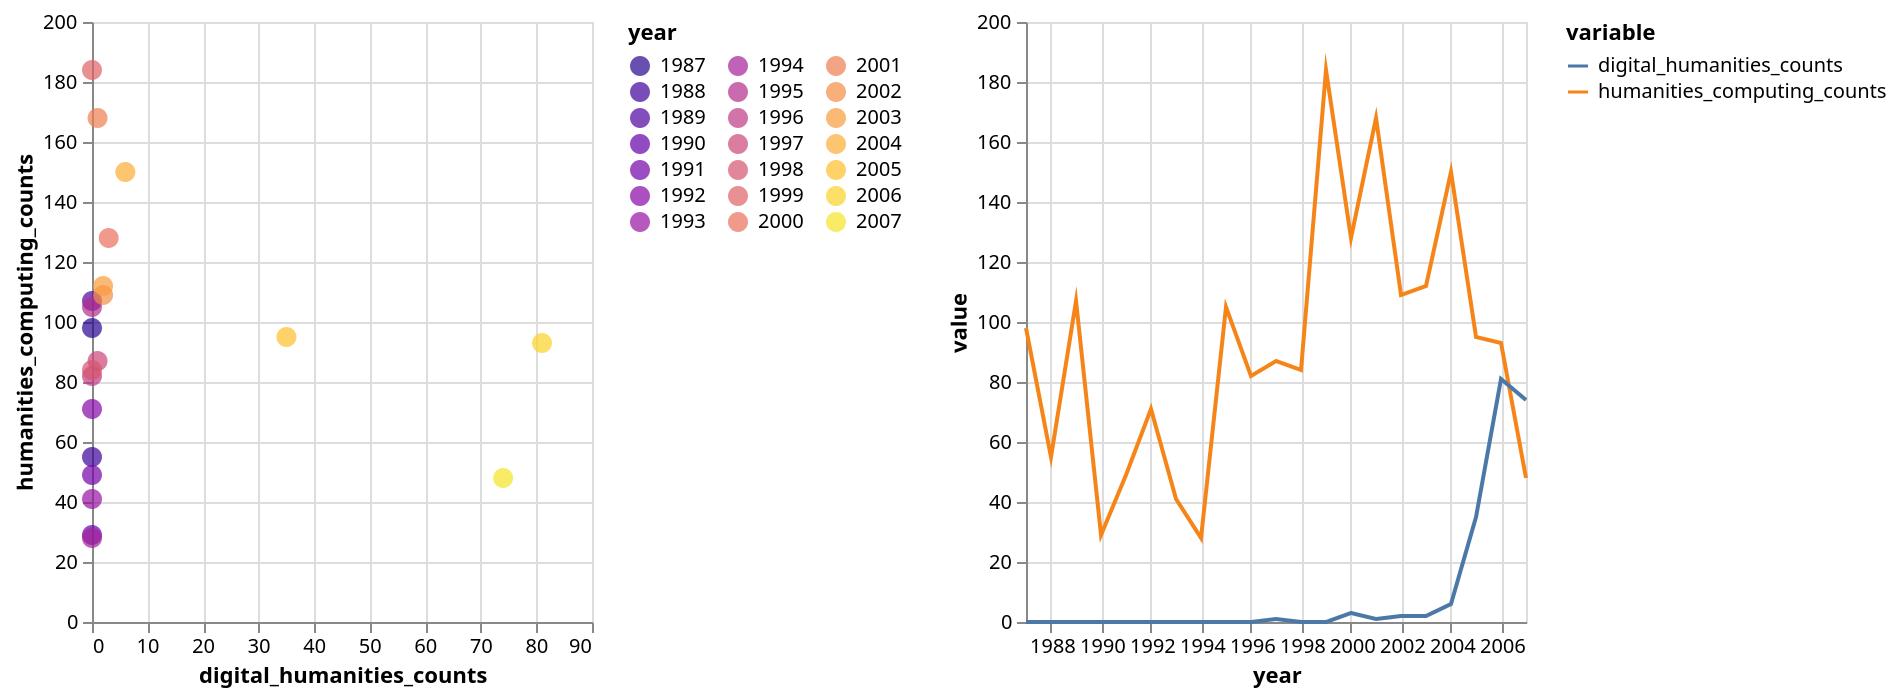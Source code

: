 {
  "config": {"view": {"continuousWidth": 400, "continuousHeight": 300}},
  "hconcat": [
    {
      "data": {"name": "data-a35cd4f1cf3964de26f740fa89d58843"},
      "mark": {"type": "circle", "size": 100},
      "encoding": {
        "color": {
          "type": "ordinal",
          "field": "year",
          "legend": {"columns": 3, "symbolLimit": 0},
          "scale": {"scheme": "plasma"}
        },
        "x": {"type": "quantitative", "field": "digital_humanities_counts"},
        "y": {"type": "quantitative", "field": "humanities_computing_counts"}
      },
      "width": 250
    },
    {
      "data": {"name": "data-da521bd453e5e0e45ab1db34fdfb3de8"},
      "mark": "line",
      "encoding": {
        "color": {"type": "nominal", "field": "variable"},
        "x": {"type": "temporal", "field": "year"},
        "y": {"type": "quantitative", "field": "value"}
      },
      "width": 250
    }
  ],
  "resolve": {"scale": {"color": "independent"}},
  "$schema": "https://vega.github.io/schema/vega-lite/v4.8.1.json",
  "datasets": {
    "data-a35cd4f1cf3964de26f740fa89d58843": [
      {
        "digital_humanities_counts": 0,
        "humanities_computing_counts": 98,
        "year": "1987"
      },
      {
        "digital_humanities_counts": 0,
        "humanities_computing_counts": 55,
        "year": "1988"
      },
      {
        "digital_humanities_counts": 0,
        "humanities_computing_counts": 107,
        "year": "1989"
      },
      {
        "digital_humanities_counts": 0,
        "humanities_computing_counts": 29,
        "year": "1990"
      },
      {
        "digital_humanities_counts": 0,
        "humanities_computing_counts": 49,
        "year": "1991"
      },
      {
        "digital_humanities_counts": 0,
        "humanities_computing_counts": 71,
        "year": "1992"
      },
      {
        "digital_humanities_counts": 0,
        "humanities_computing_counts": 41,
        "year": "1993"
      },
      {
        "digital_humanities_counts": 0,
        "humanities_computing_counts": 28,
        "year": "1994"
      },
      {
        "digital_humanities_counts": 0,
        "humanities_computing_counts": 105,
        "year": "1995"
      },
      {
        "digital_humanities_counts": 0,
        "humanities_computing_counts": 82,
        "year": "1996"
      },
      {
        "digital_humanities_counts": 1,
        "humanities_computing_counts": 87,
        "year": "1997"
      },
      {
        "digital_humanities_counts": 0,
        "humanities_computing_counts": 84,
        "year": "1998"
      },
      {
        "digital_humanities_counts": 0,
        "humanities_computing_counts": 184,
        "year": "1999"
      },
      {
        "digital_humanities_counts": 3,
        "humanities_computing_counts": 128,
        "year": "2000"
      },
      {
        "digital_humanities_counts": 1,
        "humanities_computing_counts": 168,
        "year": "2001"
      },
      {
        "digital_humanities_counts": 2,
        "humanities_computing_counts": 109,
        "year": "2002"
      },
      {
        "digital_humanities_counts": 2,
        "humanities_computing_counts": 112,
        "year": "2003"
      },
      {
        "digital_humanities_counts": 6,
        "humanities_computing_counts": 150,
        "year": "2004"
      },
      {
        "digital_humanities_counts": 35,
        "humanities_computing_counts": 95,
        "year": "2005"
      },
      {
        "digital_humanities_counts": 81,
        "humanities_computing_counts": 93,
        "year": "2006"
      },
      {
        "digital_humanities_counts": 74,
        "humanities_computing_counts": 48,
        "year": "2007"
      }
    ],
    "data-da521bd453e5e0e45ab1db34fdfb3de8": [
      {
        "dates": "1987-1988",
        "variable": "humanities_computing_counts",
        "value": 98,
        "year": "1987"
      },
      {
        "dates": "1988-1989",
        "variable": "humanities_computing_counts",
        "value": 55,
        "year": "1988"
      },
      {
        "dates": "1989-1990",
        "variable": "humanities_computing_counts",
        "value": 107,
        "year": "1989"
      },
      {
        "dates": "1990-1991",
        "variable": "humanities_computing_counts",
        "value": 29,
        "year": "1990"
      },
      {
        "dates": "1991-1992",
        "variable": "humanities_computing_counts",
        "value": 49,
        "year": "1991"
      },
      {
        "dates": "1992-1993",
        "variable": "humanities_computing_counts",
        "value": 71,
        "year": "1992"
      },
      {
        "dates": "1993-1994",
        "variable": "humanities_computing_counts",
        "value": 41,
        "year": "1993"
      },
      {
        "dates": "1994-1995",
        "variable": "humanities_computing_counts",
        "value": 28,
        "year": "1994"
      },
      {
        "dates": "1995-1996",
        "variable": "humanities_computing_counts",
        "value": 105,
        "year": "1995"
      },
      {
        "dates": "1996-1997",
        "variable": "humanities_computing_counts",
        "value": 82,
        "year": "1996"
      },
      {
        "dates": "1997-1998",
        "variable": "humanities_computing_counts",
        "value": 87,
        "year": "1997"
      },
      {
        "dates": "1998-1999",
        "variable": "humanities_computing_counts",
        "value": 84,
        "year": "1998"
      },
      {
        "dates": "1999-2000",
        "variable": "humanities_computing_counts",
        "value": 184,
        "year": "1999"
      },
      {
        "dates": "2000-2001",
        "variable": "humanities_computing_counts",
        "value": 128,
        "year": "2000"
      },
      {
        "dates": "2001-2002",
        "variable": "humanities_computing_counts",
        "value": 168,
        "year": "2001"
      },
      {
        "dates": "2002-2003",
        "variable": "humanities_computing_counts",
        "value": 109,
        "year": "2002"
      },
      {
        "dates": "2003-2004",
        "variable": "humanities_computing_counts",
        "value": 112,
        "year": "2003"
      },
      {
        "dates": "2004-2005",
        "variable": "humanities_computing_counts",
        "value": 150,
        "year": "2004"
      },
      {
        "dates": "2005-2006",
        "variable": "humanities_computing_counts",
        "value": 95,
        "year": "2005"
      },
      {
        "dates": "2006-2007",
        "variable": "humanities_computing_counts",
        "value": 93,
        "year": "2006"
      },
      {
        "dates": "2007-2008",
        "variable": "humanities_computing_counts",
        "value": 48,
        "year": "2007"
      },
      {
        "dates": "1987-1988",
        "variable": "digital_humanities_counts",
        "value": 0,
        "year": "1987"
      },
      {
        "dates": "1988-1989",
        "variable": "digital_humanities_counts",
        "value": 0,
        "year": "1988"
      },
      {
        "dates": "1989-1990",
        "variable": "digital_humanities_counts",
        "value": 0,
        "year": "1989"
      },
      {
        "dates": "1990-1991",
        "variable": "digital_humanities_counts",
        "value": 0,
        "year": "1990"
      },
      {
        "dates": "1991-1992",
        "variable": "digital_humanities_counts",
        "value": 0,
        "year": "1991"
      },
      {
        "dates": "1992-1993",
        "variable": "digital_humanities_counts",
        "value": 0,
        "year": "1992"
      },
      {
        "dates": "1993-1994",
        "variable": "digital_humanities_counts",
        "value": 0,
        "year": "1993"
      },
      {
        "dates": "1994-1995",
        "variable": "digital_humanities_counts",
        "value": 0,
        "year": "1994"
      },
      {
        "dates": "1995-1996",
        "variable": "digital_humanities_counts",
        "value": 0,
        "year": "1995"
      },
      {
        "dates": "1996-1997",
        "variable": "digital_humanities_counts",
        "value": 0,
        "year": "1996"
      },
      {
        "dates": "1997-1998",
        "variable": "digital_humanities_counts",
        "value": 1,
        "year": "1997"
      },
      {
        "dates": "1998-1999",
        "variable": "digital_humanities_counts",
        "value": 0,
        "year": "1998"
      },
      {
        "dates": "1999-2000",
        "variable": "digital_humanities_counts",
        "value": 0,
        "year": "1999"
      },
      {
        "dates": "2000-2001",
        "variable": "digital_humanities_counts",
        "value": 3,
        "year": "2000"
      },
      {
        "dates": "2001-2002",
        "variable": "digital_humanities_counts",
        "value": 1,
        "year": "2001"
      },
      {
        "dates": "2002-2003",
        "variable": "digital_humanities_counts",
        "value": 2,
        "year": "2002"
      },
      {
        "dates": "2003-2004",
        "variable": "digital_humanities_counts",
        "value": 2,
        "year": "2003"
      },
      {
        "dates": "2004-2005",
        "variable": "digital_humanities_counts",
        "value": 6,
        "year": "2004"
      },
      {
        "dates": "2005-2006",
        "variable": "digital_humanities_counts",
        "value": 35,
        "year": "2005"
      },
      {
        "dates": "2006-2007",
        "variable": "digital_humanities_counts",
        "value": 81,
        "year": "2006"
      },
      {
        "dates": "2007-2008",
        "variable": "digital_humanities_counts",
        "value": 74,
        "year": "2007"
      }
    ]
  }
}